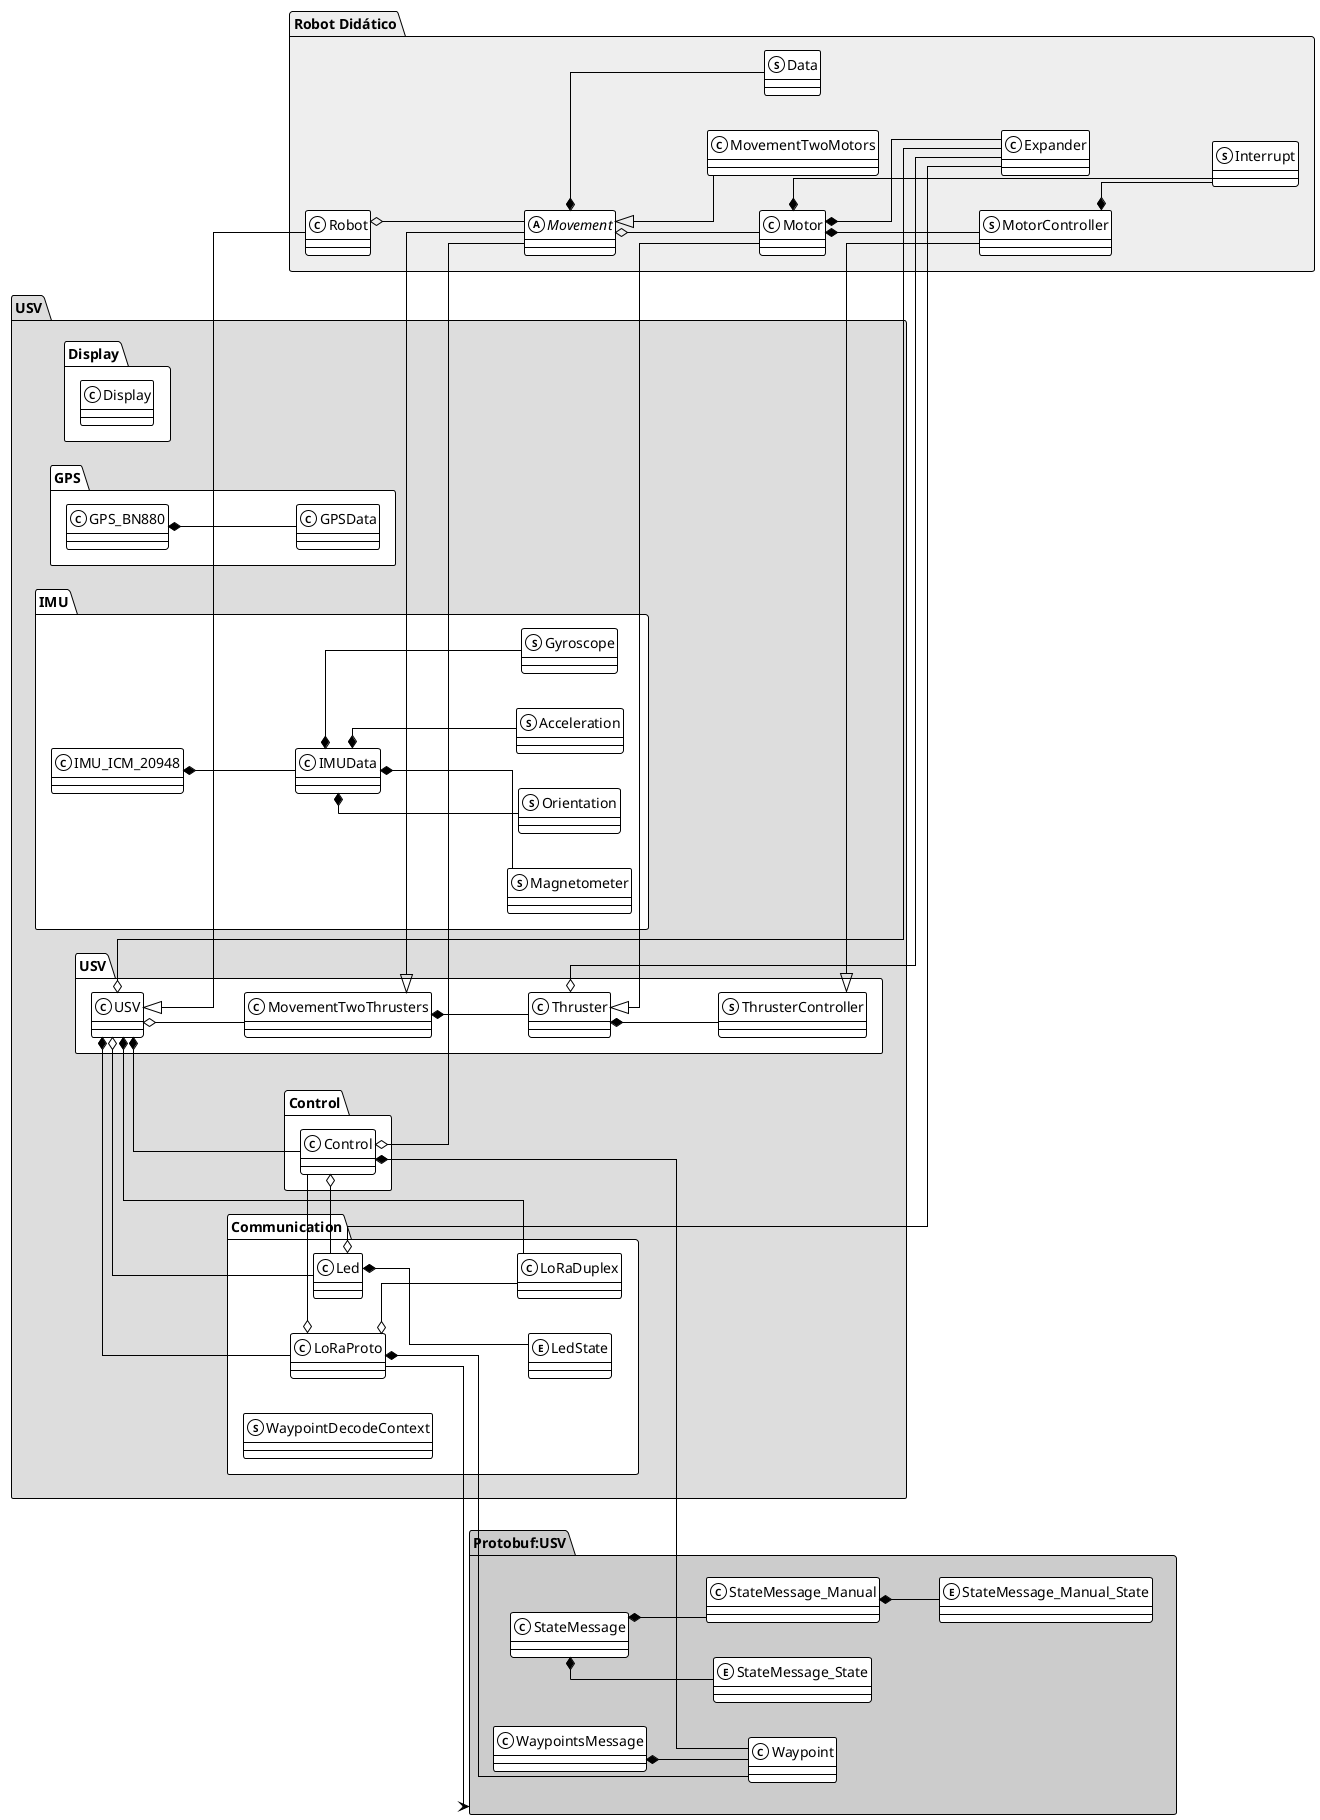 @startuml Diagrama_de_classes
!theme mono
skinparam linetype ortho
left to right direction

package "Robot Didático" as RobotDidatico #EEEEEE {
    class Expander {
    }

    struct Data {
    }

    class Motor {
    }

    abstract class Movement {
    }

    class Robot {
    }

    class MovementTwoMotors extends Movement {
    }

    struct Interrupt {
    }

    struct MotorController {
    }
}

package USV #DDDDDD {
    package Control {
        class Control {
        }
    }

    package Display {
        class Display {
        }
    }

    package GPS {
        class GPS_BN880 {
        }

        class GPSData {
        }
    }

    package IMU {
        class IMU_ICM_20948 {
        }

        class IMUData {
        }

        struct Acceleration {
        }

        struct Gyroscope {
        }

        struct Magnetometer {
        }

        struct Orientation {
        }
    }

    package USV {
        class MovementTwoThrusters {
        }

        struct ThrusterController {
        }

        class Thruster {
        }

        class USV {
        }
    }

    package "Communication" {
        class Led {
        }

        enum LedState {
        }

        class LoRaDuplex {
        }

        class LoRaProto {
        }

        struct WaypointDecodeContext {
        }
    }
}

package "Protobuf:USV" as USVProto #CCCCCC{
    class StateMessage {
    }

    enum StateMessage_State {
    }

    class StateMessage_Manual {
    }

    enum StateMessage_Manual_State {
    }

    class Waypoint {
    }

    class WaypointsMessage {
    }
}


/' Relações '/
RobotDidatico.Motor *-- RobotDidatico.Expander
RobotDidatico.Motor *-- RobotDidatico.Interrupt
RobotDidatico.Motor *-- RobotDidatico.MotorController
RobotDidatico.MotorController *-- RobotDidatico.Interrupt
RobotDidatico.Movement o-- RobotDidatico.Motor
RobotDidatico.Robot o-- RobotDidatico.Movement
RobotDidatico.Movement *-- RobotDidatico.Data

USV.Control.Control o-- RobotDidatico.Movement
USV.Control.Control o-- USV.Communication.Led
USV.Control.Control *-- USVProto.Waypoint

' USV.Display o-- Adafruit_SSD1306

USV.GPS.GPS_BN880 *-- USV.GPS.GPSData
' USV.GPS_BN880 o-- USV.TinyGPSPlus
' USV.GPS_BN880 o-- SC16IS7X0

' GPSData o-- TinyGPSPlus

USV.IMU.IMU_ICM_20948 *-- USV.IMU.IMUData
' USV.IMU_ICM_20948 o-- ICM_20948_I2C

USV.IMU.IMUData *-- USV.IMU.Acceleration
USV.IMU.IMUData *-- USV.IMU.Gyroscope
USV.IMU.IMUData *-- USV.IMU.Magnetometer
USV.IMU.IMUData *-- USV.IMU.Orientation

' IMUData o-- ICM_20948_I2C
' IMUData o-- Madgwick

USV.USV.MovementTwoThrusters <|-- RobotDidatico.Movement
USV.USV.MovementTwoThrusters *-- USV.USV.Thruster

USV.USV.ThrusterController <|-- RobotDidatico.MotorController
USV.USV.Thruster <|-- RobotDidatico.Motor
USV.USV.Thruster *-- USV.USV.ThrusterController
USV.USV.Thruster o-- RobotDidatico.Expander

USV.USV.USV <|-- RobotDidatico.Robot
USV.USV.USV o-- RobotDidatico.Expander
USV.USV.USV o-- USV.USV.MovementTwoThrusters
USV.USV.USV *-- USV.Control.Control
USV.USV.USV *-- USV.Communication.LoRaDuplex
USV.USV.USV *-- USV.Communication.LoRaProto
USV.USV.USV o-- USV.Communication.Led
' USV.USV --> USV.GPS.GPSData
' USV.USV --> USV.IMU.IMUData

USV.Communication.Led o-- RobotDidatico.Expander
USV.Communication.Led *-- USV.Communication.LedState

' LoRaDuplex o-- LoRa
' LoRaDuplex o-- SPI

USV.Communication.LoRaProto o-- USV.Control.Control
USV.Communication.LoRaProto o-- USV.Communication.LoRaDuplex
USV.Communication.LoRaProto *-- USVProto.Waypoint
USV.Communication.LoRaProto --> USVProto

USVProto.StateMessage *-- USVProto.StateMessage_Manual
USVProto.StateMessage *-- USVProto.StateMessage_State
USVProto.StateMessage_Manual *-- USVProto.StateMessage_Manual_State
USVProto.WaypointsMessage *-- USVProto.Waypoint

@enduml
